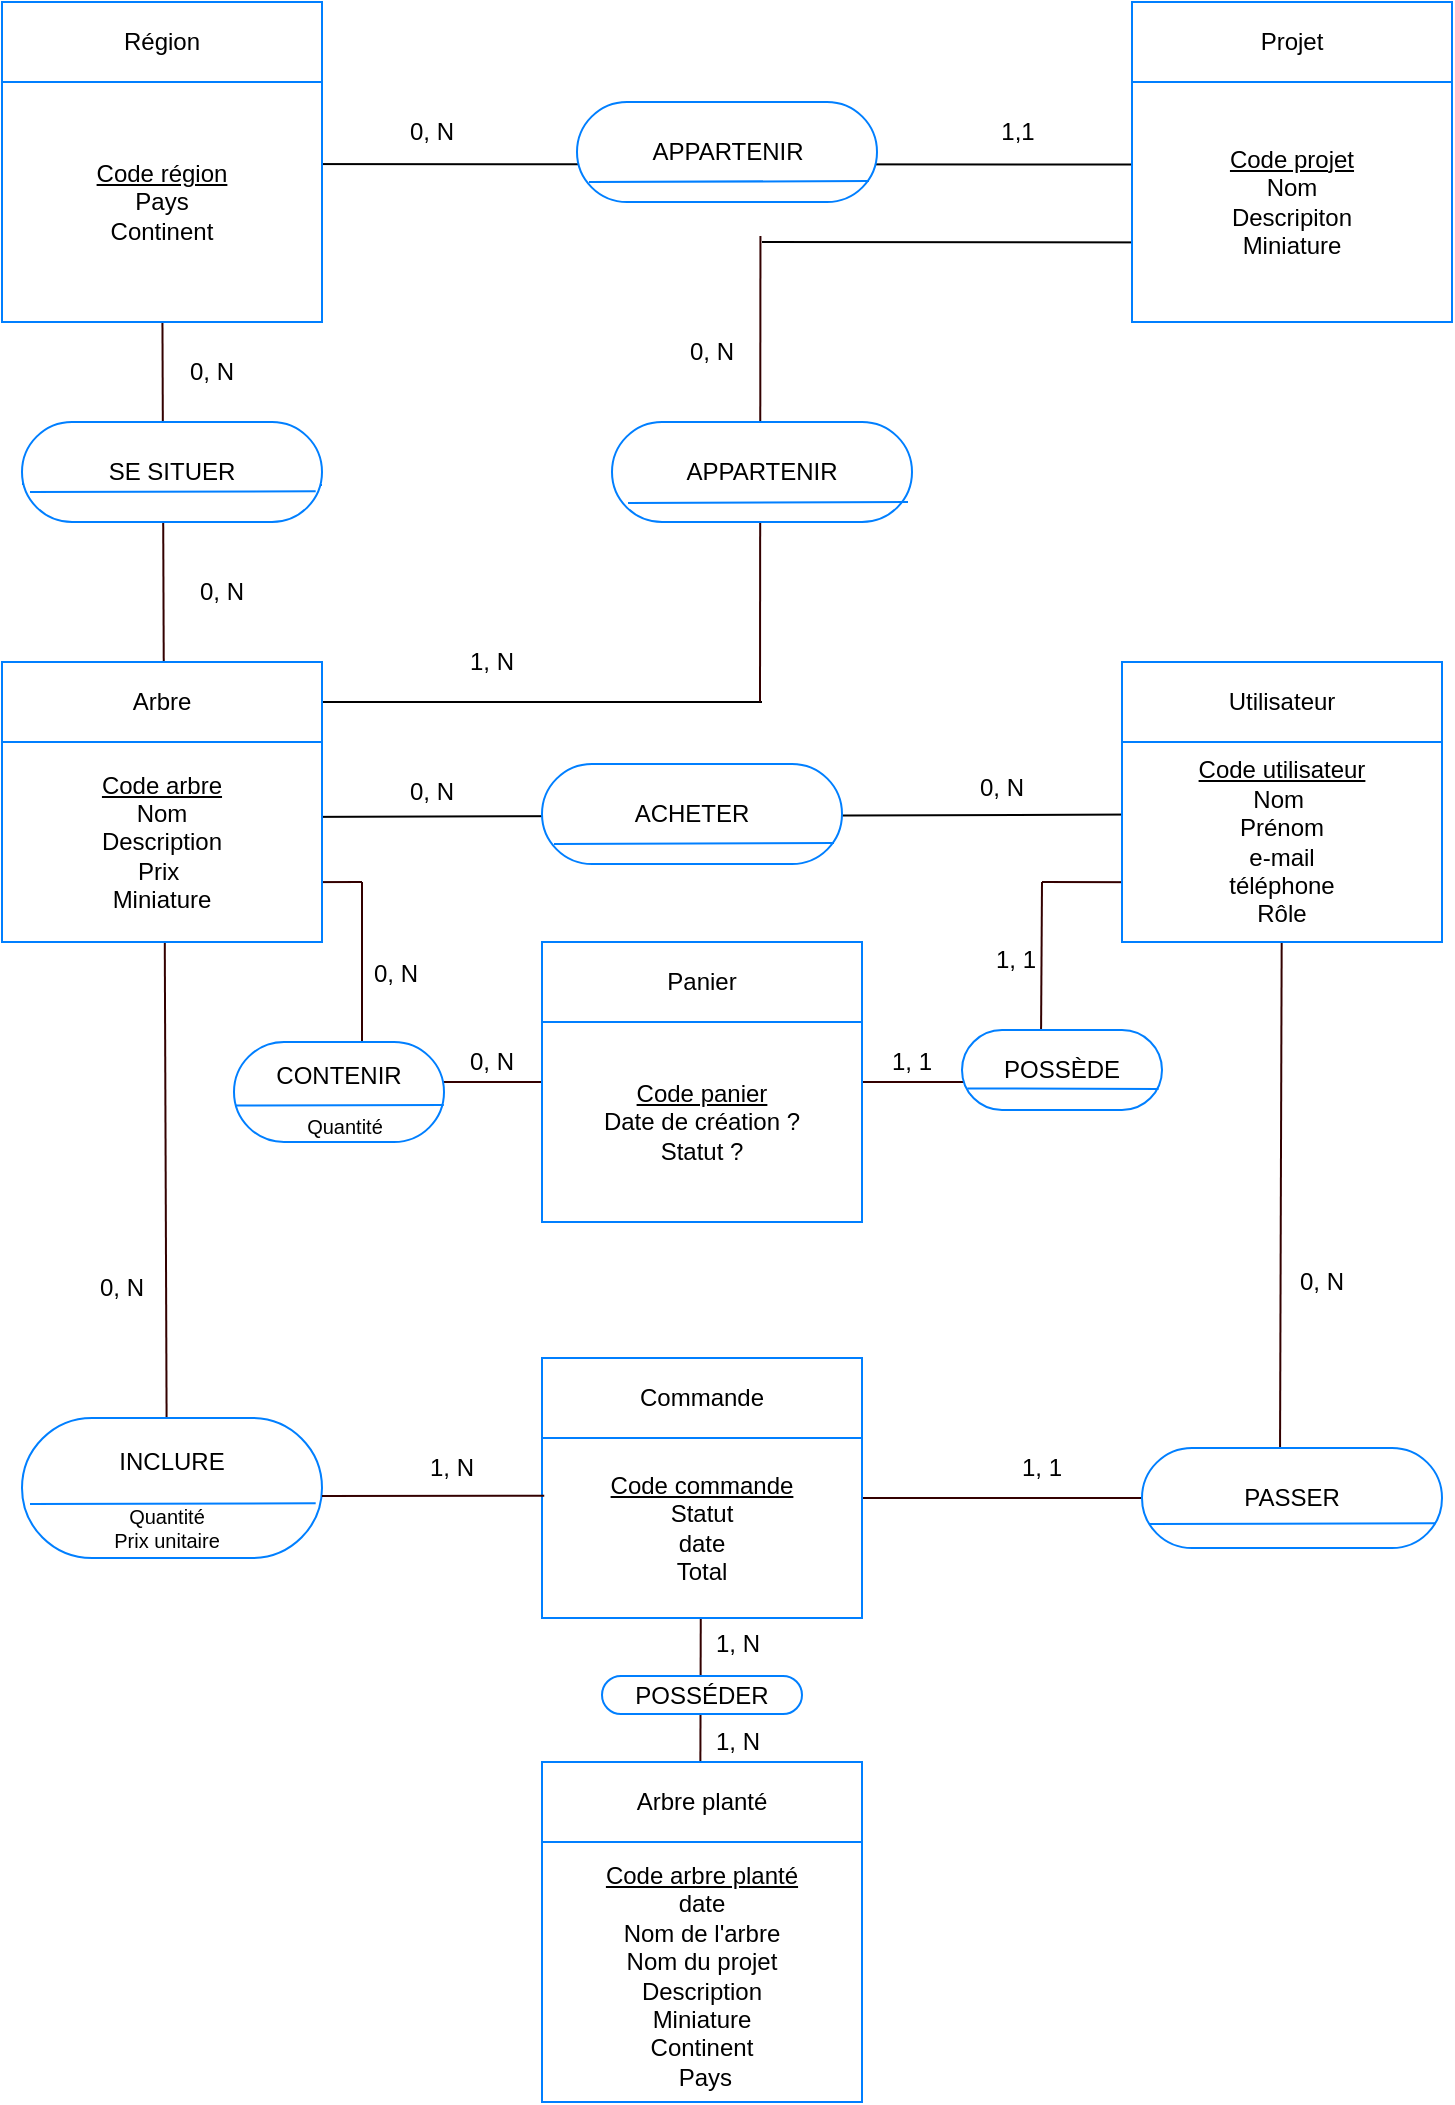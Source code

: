 <mxfile version="12.2.4" pages="1"><diagram id="wuAP7OVj4DSlteB5lkao" name="Page-1"><mxGraphModel dx="946" dy="443" grid="1" gridSize="10" guides="1" tooltips="1" connect="1" arrows="1" fold="1" page="1" pageScale="1" pageWidth="827" pageHeight="1169" math="0" shadow="0"><root><mxCell id="0"/><mxCell id="1" parent="0"/><mxCell id="103" value="" style="endArrow=none;html=1;exitX=-0.019;exitY=0.344;exitDx=0;exitDy=0;exitPerimeter=0;" parent="1" edge="1"><mxGeometry width="50" height="50" relative="1" as="geometry"><mxPoint x="652.96" y="200.28" as="sourcePoint"/><mxPoint x="420" y="200" as="targetPoint"/></mxGeometry></mxCell><mxCell id="101" value="" style="endArrow=none;html=1;" parent="1" edge="1"><mxGeometry width="50" height="50" relative="1" as="geometry"><mxPoint x="420" y="430" as="sourcePoint"/><mxPoint x="70" y="430" as="targetPoint"/></mxGeometry></mxCell><mxCell id="98" value="" style="endArrow=none;html=1;entryX=0.875;entryY=0.375;entryDx=0;entryDy=0;entryPerimeter=0;exitX=-0.019;exitY=0.344;exitDx=0;exitDy=0;exitPerimeter=0;" parent="1" edge="1"><mxGeometry width="50" height="50" relative="1" as="geometry"><mxPoint x="641.96" y="161.28" as="sourcePoint"/><mxPoint x="111.5" y="161" as="targetPoint"/></mxGeometry></mxCell><mxCell id="28" value="" style="endArrow=none;html=1;strokeColor=#330000;labelBorderColor=#330000;exitX=0.5;exitY=0.333;exitDx=0;exitDy=0;exitPerimeter=0;" parent="1" source="25" edge="1"><mxGeometry width="50" height="50" relative="1" as="geometry"><mxPoint x="480" y="828" as="sourcePoint"/><mxPoint x="680" y="828" as="targetPoint"/></mxGeometry></mxCell><mxCell id="92" value="" style="endArrow=none;html=1;strokeColor=#330000;entryX=0.395;entryY=0.15;entryDx=0;entryDy=0;entryPerimeter=0;" parent="1" edge="1"><mxGeometry width="50" height="50" relative="1" as="geometry"><mxPoint x="389.5" y="843" as="sourcePoint"/><mxPoint x="389" y="1033" as="targetPoint"/><Array as="points"/></mxGeometry></mxCell><mxCell id="78" value="" style="endArrow=none;html=1;strokeColor=#330000;entryX=1;entryY=0.75;entryDx=0;entryDy=0;" parent="1" edge="1"><mxGeometry width="50" height="50" relative="1" as="geometry"><mxPoint x="220" y="520" as="sourcePoint"/><mxPoint x="220" y="642.25" as="targetPoint"/><Array as="points"/></mxGeometry></mxCell><mxCell id="80" value="" style="endArrow=none;html=1;strokeColor=#330000;" parent="1" edge="1"><mxGeometry width="50" height="50" relative="1" as="geometry"><mxPoint x="220" y="520" as="sourcePoint"/><mxPoint x="54" y="520.5" as="targetPoint"/><Array as="points"/></mxGeometry></mxCell><mxCell id="81" value="" style="endArrow=none;html=1;strokeColor=#330000;entryX=0.395;entryY=0.15;entryDx=0;entryDy=0;entryPerimeter=0;" parent="1" target="74" edge="1"><mxGeometry width="50" height="50" relative="1" as="geometry"><mxPoint x="560" y="520" as="sourcePoint"/><mxPoint x="559.5" y="704.0" as="targetPoint"/><Array as="points"/></mxGeometry></mxCell><mxCell id="79" value="" style="endArrow=none;html=1;strokeColor=#330000;" parent="1" edge="1"><mxGeometry width="50" height="50" relative="1" as="geometry"><mxPoint x="750.5" y="520.5" as="sourcePoint"/><mxPoint x="560" y="520" as="targetPoint"/><Array as="points"/></mxGeometry></mxCell><mxCell id="35" value="" style="endArrow=none;html=1;strokeColor=#330000;labelBorderColor=#330000;exitX=0.46;exitY=0.1;exitDx=0;exitDy=0;exitPerimeter=0;" parent="1" source="29" target="10" edge="1"><mxGeometry width="50" height="50" relative="1" as="geometry"><mxPoint x="679" y="704" as="sourcePoint"/><mxPoint x="679" y="610" as="targetPoint"/></mxGeometry></mxCell><mxCell id="34" value="" style="endArrow=none;html=1;strokeColor=#330000;labelBorderColor=#330000;" parent="1" source="85" target="41" edge="1"><mxGeometry width="50" height="50" relative="1" as="geometry"><mxPoint x="121" y="975" as="sourcePoint"/><mxPoint x="240" y="704" as="targetPoint"/></mxGeometry></mxCell><mxCell id="14" value="" style="endArrow=none;html=1;entryX=0.875;entryY=0.375;entryDx=0;entryDy=0;entryPerimeter=0;exitX=0.044;exitY=0.363;exitDx=0;exitDy=0;exitPerimeter=0;" parent="1" source="10" target="8" edge="1"><mxGeometry width="50" height="50" relative="1" as="geometry"><mxPoint x="310" y="510" as="sourcePoint"/><mxPoint x="200" y="505" as="targetPoint"/></mxGeometry></mxCell><mxCell id="60" value="" style="endArrow=none;html=1;strokeColor=#330000;" parent="1" edge="1"><mxGeometry width="50" height="50" relative="1" as="geometry"><mxPoint x="180" y="620" as="sourcePoint"/><mxPoint x="540" y="620" as="targetPoint"/></mxGeometry></mxCell><mxCell id="7" value="Arbre" style="rounded=0;whiteSpace=wrap;html=1;strokeColor=#007FFF;" parent="1" vertex="1"><mxGeometry x="40" y="410" width="160" height="40" as="geometry"/></mxCell><mxCell id="8" value="&lt;u&gt;Code arbre&lt;br&gt;&lt;/u&gt;Nom&lt;br&gt;Description&lt;br&gt;Prix&amp;nbsp;&lt;br&gt;Miniature" style="rounded=0;whiteSpace=wrap;html=1;strokeColor=#007FFF;" parent="1" vertex="1"><mxGeometry x="40" y="450" width="160" height="100" as="geometry"/></mxCell><mxCell id="9" value="Utilisateur" style="rounded=0;whiteSpace=wrap;html=1;strokeColor=#007FFF;" parent="1" vertex="1"><mxGeometry x="600" y="410" width="160" height="40" as="geometry"/></mxCell><mxCell id="10" value="&lt;u&gt;Code utilisateur&lt;br&gt;&lt;/u&gt;Nom&amp;nbsp;&lt;br&gt;Prénom&lt;br&gt;e-mail&lt;br&gt;téléphone&lt;br&gt;Rôle" style="rounded=0;whiteSpace=wrap;html=1;strokeColor=#007FFF;" parent="1" vertex="1"><mxGeometry x="600" y="450" width="160" height="100" as="geometry"/></mxCell><mxCell id="13" value="ACHETER" style="rounded=1;whiteSpace=wrap;html=1;arcSize=50;strokeColor=#007FFF;" parent="1" vertex="1"><mxGeometry x="310" y="461" width="150" height="50" as="geometry"/></mxCell><mxCell id="16" value="" style="endArrow=none;html=1;entryX=1;entryY=0.75;entryDx=0;entryDy=0;strokeColor=#007FFF;" parent="1" edge="1"><mxGeometry width="50" height="50" relative="1" as="geometry"><mxPoint x="316" y="501" as="sourcePoint"/><mxPoint x="456" y="500.5" as="targetPoint"/></mxGeometry></mxCell><mxCell id="18" value="0, N" style="rounded=0;whiteSpace=wrap;html=1;labelBorderColor=none;strokeColor=none;fillColor=none;" parent="1" vertex="1"><mxGeometry x="520" y="463" width="40" height="20" as="geometry"/></mxCell><mxCell id="21" value="0, N" style="rounded=0;whiteSpace=wrap;html=1;labelBorderColor=none;strokeColor=none;fillColor=none;" parent="1" vertex="1"><mxGeometry x="230" y="460" width="50" height="30" as="geometry"/></mxCell><mxCell id="25" value="&lt;u&gt;Code commande&lt;br&gt;&lt;/u&gt;Statut&lt;br&gt;date&lt;br&gt;Total" style="rounded=0;whiteSpace=wrap;html=1;strokeColor=#007FFF;" parent="1" vertex="1"><mxGeometry x="310" y="798" width="160" height="90" as="geometry"/></mxCell><mxCell id="26" value="Commande" style="rounded=0;whiteSpace=wrap;html=1;strokeColor=#007FFF;" parent="1" vertex="1"><mxGeometry x="310" y="758" width="160" height="40" as="geometry"/></mxCell><mxCell id="29" value="PASSER" style="rounded=1;whiteSpace=wrap;html=1;arcSize=50;strokeColor=#007FFF;" parent="1" vertex="1"><mxGeometry x="610" y="803" width="150" height="50" as="geometry"/></mxCell><mxCell id="30" value="" style="endArrow=none;html=1;strokeColor=#007FFF;entryX=0.979;entryY=0.753;entryDx=0;entryDy=0;entryPerimeter=0;" parent="1" target="29" edge="1"><mxGeometry width="50" height="50" relative="1" as="geometry"><mxPoint x="614" y="841" as="sourcePoint"/><mxPoint x="744" y="841" as="targetPoint"/></mxGeometry></mxCell><mxCell id="31" value="INCLURE" style="rounded=1;whiteSpace=wrap;html=1;arcSize=50;strokeColor=#007FFF;labelPosition=center;verticalLabelPosition=top;align=center;verticalAlign=bottom;spacing=0;spacingTop=0;spacingBottom=-29;" parent="1" vertex="1"><mxGeometry x="50" y="788" width="150" height="70" as="geometry"/></mxCell><mxCell id="33" value="" style="endArrow=none;html=1;strokeColor=#330000;labelBorderColor=#330000;entryX=0.007;entryY=0.321;entryDx=0;entryDy=0;entryPerimeter=0;" parent="1" target="25" edge="1"><mxGeometry width="50" height="50" relative="1" as="geometry"><mxPoint x="200" y="827" as="sourcePoint"/><mxPoint x="230" y="748" as="targetPoint"/><Array as="points"/></mxGeometry></mxCell><mxCell id="36" value="1, 1" style="rounded=0;whiteSpace=wrap;html=1;labelBorderColor=none;strokeColor=none;fillColor=none;" parent="1" vertex="1"><mxGeometry x="525" y="803" width="70" height="20" as="geometry"/></mxCell><mxCell id="37" value="0, N" style="rounded=0;whiteSpace=wrap;html=1;labelBorderColor=none;strokeColor=none;fillColor=none;" parent="1" vertex="1"><mxGeometry x="640" y="690" width="120" height="60" as="geometry"/></mxCell><mxCell id="38" value="0, N" style="rounded=0;whiteSpace=wrap;html=1;labelBorderColor=none;strokeColor=none;fillColor=none;" parent="1" vertex="1"><mxGeometry x="40" y="692.5" width="120" height="60" as="geometry"/></mxCell><mxCell id="39" value="1, N" style="rounded=0;whiteSpace=wrap;html=1;labelBorderColor=none;strokeColor=none;fillColor=none;" parent="1" vertex="1"><mxGeometry x="250" y="803" width="30" height="20" as="geometry"/></mxCell><mxCell id="40" value="Région" style="rounded=0;whiteSpace=wrap;html=1;strokeColor=#007FFF;" parent="1" vertex="1"><mxGeometry x="40" y="80" width="160" height="40" as="geometry"/></mxCell><mxCell id="41" value="&lt;u&gt;Code région&lt;br&gt;&lt;/u&gt;Pays&lt;br&gt;Continent&lt;br&gt;" style="rounded=0;whiteSpace=wrap;html=1;strokeColor=#007FFF;" parent="1" vertex="1"><mxGeometry x="40" y="120" width="160" height="120" as="geometry"/></mxCell><mxCell id="42" value="" style="endArrow=none;html=1;entryX=1;entryY=0.75;entryDx=0;entryDy=0;strokeColor=#007FFF;" parent="1" edge="1"><mxGeometry width="50" height="50" relative="1" as="geometry"><mxPoint x="50" y="321" as="sourcePoint"/><mxPoint x="200" y="321.5" as="targetPoint"/></mxGeometry></mxCell><mxCell id="43" value="SE SITUER" style="rounded=1;whiteSpace=wrap;html=1;arcSize=50;strokeColor=#007FFF;" parent="1" vertex="1"><mxGeometry x="50" y="290" width="150" height="50" as="geometry"/></mxCell><mxCell id="46" value="0, N" style="rounded=0;whiteSpace=wrap;html=1;labelBorderColor=none;strokeColor=none;fillColor=none;" parent="1" vertex="1"><mxGeometry x="125" y="255" width="40" height="20" as="geometry"/></mxCell><mxCell id="47" value="0, N" style="rounded=0;whiteSpace=wrap;html=1;labelBorderColor=none;strokeColor=none;fillColor=none;" parent="1" vertex="1"><mxGeometry x="130" y="365" width="40" height="20" as="geometry"/></mxCell><mxCell id="49" value="Panier" style="rounded=0;whiteSpace=wrap;html=1;strokeColor=#007FFF;" parent="1" vertex="1"><mxGeometry x="310" y="550" width="160" height="40" as="geometry"/></mxCell><mxCell id="50" value="&lt;u&gt;Code panier&lt;br&gt;&lt;/u&gt;Date de création ?&lt;br&gt;Statut ?" style="rounded=0;whiteSpace=wrap;html=1;strokeColor=#007FFF;" parent="1" vertex="1"><mxGeometry x="310" y="590" width="160" height="100" as="geometry"/></mxCell><mxCell id="56" value="CONTENIR" style="rounded=1;whiteSpace=wrap;html=1;arcSize=50;strokeColor=#007FFF;spacingBottom=16;" parent="1" vertex="1"><mxGeometry x="156" y="600" width="105" height="50" as="geometry"/></mxCell><mxCell id="55" value="" style="endArrow=none;html=1;strokeColor=#007FFF;exitX=0.006;exitY=0.636;exitDx=0;exitDy=0;entryX=0.999;entryY=0.631;entryDx=0;entryDy=0;entryPerimeter=0;exitPerimeter=0;" parent="1" source="56" target="56" edge="1"><mxGeometry width="50" height="50" relative="1" as="geometry"><mxPoint x="160.88" y="630.304" as="sourcePoint"/><mxPoint x="272.144" y="631.144" as="targetPoint"/></mxGeometry></mxCell><mxCell id="62" value="0, N" style="rounded=0;whiteSpace=wrap;html=1;labelBorderColor=none;strokeColor=none;fillColor=none;" parent="1" vertex="1"><mxGeometry x="270" y="605" width="30" height="10" as="geometry"/></mxCell><mxCell id="63" value="0, N" style="rounded=0;whiteSpace=wrap;html=1;labelBorderColor=none;strokeColor=none;fillColor=none;" parent="1" vertex="1"><mxGeometry x="222" y="560" width="30" height="12" as="geometry"/></mxCell><mxCell id="67" value="1, 1" style="rounded=0;whiteSpace=wrap;html=1;labelBorderColor=none;strokeColor=none;fillColor=none;" parent="1" vertex="1"><mxGeometry x="480" y="610" width="30" as="geometry"/></mxCell><mxCell id="68" value="1, 1" style="rounded=0;whiteSpace=wrap;html=1;labelBorderColor=none;strokeColor=none;fillColor=none;" parent="1" vertex="1"><mxGeometry x="522" y="559" width="50" as="geometry"/></mxCell><mxCell id="73" value="" style="endArrow=none;html=1;strokeColor=#007FFF;exitX=0.04;exitY=0.809;exitDx=0;exitDy=0;entryX=0.952;entryY=0.824;entryDx=0;entryDy=0;entryPerimeter=0;exitPerimeter=0;" parent="1" source="74" target="74" edge="1"><mxGeometry width="50" height="50" relative="1" as="geometry"><mxPoint x="450" y="728.0" as="sourcePoint"/><mxPoint x="530" y="730" as="targetPoint"/></mxGeometry></mxCell><mxCell id="74" value="POSSÈDE" style="rounded=1;whiteSpace=wrap;html=1;arcSize=50;strokeColor=#007FFF;" parent="1" vertex="1"><mxGeometry x="520" y="594" width="100" height="40" as="geometry"/></mxCell><mxCell id="75" value="" style="endArrow=none;html=1;strokeColor=#007FFF;exitX=0.027;exitY=0.731;exitDx=0;exitDy=0;exitPerimeter=0;entryX=0.983;entryY=0.737;entryDx=0;entryDy=0;entryPerimeter=0;" parent="1" source="74" target="74" edge="1"><mxGeometry width="50" height="50" relative="1" as="geometry"><mxPoint x="524" y="623.36" as="sourcePoint"/><mxPoint x="615" y="624" as="targetPoint"/></mxGeometry></mxCell><mxCell id="76" value="" style="endArrow=none;html=1;strokeColor=#007FFF;entryX=0.979;entryY=0.753;entryDx=0;entryDy=0;entryPerimeter=0;" parent="1" edge="1"><mxGeometry width="50" height="50" relative="1" as="geometry"><mxPoint x="54" y="831" as="sourcePoint"/><mxPoint x="196.85" y="830.65" as="targetPoint"/></mxGeometry></mxCell><mxCell id="77" value="" style="endArrow=none;html=1;strokeColor=#007FFF;entryX=0.979;entryY=0.753;entryDx=0;entryDy=0;entryPerimeter=0;" parent="1" edge="1"><mxGeometry width="50" height="50" relative="1" as="geometry"><mxPoint x="54" y="325" as="sourcePoint"/><mxPoint x="196.85" y="324.65" as="targetPoint"/></mxGeometry></mxCell><mxCell id="85" value="Quantité&lt;br style=&quot;font-size: 10px;&quot;&gt;Prix unitaire" style="rounded=0;whiteSpace=wrap;html=1;strokeColor=none;fillColor=none;fontSize=10;" parent="1" vertex="1"><mxGeometry x="75" y="828" width="95" height="30" as="geometry"/></mxCell><mxCell id="87" value="Arbre planté" style="rounded=0;whiteSpace=wrap;html=1;strokeColor=#007FFF;" parent="1" vertex="1"><mxGeometry x="310" y="960" width="160" height="40" as="geometry"/></mxCell><mxCell id="88" value="&lt;u&gt;Code arbre planté&lt;br&gt;&lt;/u&gt;date&lt;br&gt;Nom de l'arbre&lt;br&gt;Nom du projet&lt;br&gt;Description&lt;br&gt;Miniature&lt;br&gt;Continent&lt;br&gt;&amp;nbsp;Pays" style="rounded=0;whiteSpace=wrap;html=1;strokeColor=#007FFF;spacing=0;spacingBottom=-4;" parent="1" vertex="1"><mxGeometry x="310" y="1000" width="160" height="130" as="geometry"/></mxCell><mxCell id="89" value="Quantité&lt;br style=&quot;font-size: 10px&quot;&gt;" style="rounded=0;whiteSpace=wrap;html=1;strokeColor=none;fillColor=none;fontSize=10;" parent="1" vertex="1"><mxGeometry x="178.5" y="634" width="65" height="15" as="geometry"/></mxCell><mxCell id="90" value="" style="endArrow=none;html=1;strokeColor=#007FFF;exitX=0.027;exitY=0.731;exitDx=0;exitDy=0;exitPerimeter=0;entryX=0.983;entryY=0.737;entryDx=0;entryDy=0;entryPerimeter=0;" parent="1" source="91" target="91" edge="1"><mxGeometry width="50" height="50" relative="1" as="geometry"><mxPoint x="354" y="1003.36" as="sourcePoint"/><mxPoint x="445" y="1004" as="targetPoint"/></mxGeometry></mxCell><mxCell id="91" value="POSSÉDER" style="rounded=1;whiteSpace=wrap;html=1;arcSize=50;strokeColor=#007FFF;" parent="1" vertex="1"><mxGeometry x="340" y="917" width="100" height="19" as="geometry"/></mxCell><mxCell id="94" value="1, N" style="rounded=0;whiteSpace=wrap;html=1;labelBorderColor=none;strokeColor=none;fillColor=none;" parent="1" vertex="1"><mxGeometry x="372.5" y="940" width="70" height="20" as="geometry"/></mxCell><mxCell id="95" value="1, N" style="rounded=0;whiteSpace=wrap;html=1;labelBorderColor=none;strokeColor=none;fillColor=none;" parent="1" vertex="1"><mxGeometry x="372.5" y="891" width="70" height="20" as="geometry"/></mxCell><mxCell id="96" value="Projet" style="rounded=0;whiteSpace=wrap;html=1;strokeColor=#007FFF;" parent="1" vertex="1"><mxGeometry x="605" y="80" width="160" height="40" as="geometry"/></mxCell><mxCell id="97" value="&lt;u&gt;Code projet&lt;br&gt;&lt;/u&gt;Nom&lt;br&gt;Descripiton&lt;br&gt;Miniature" style="rounded=0;whiteSpace=wrap;html=1;strokeColor=#007FFF;" parent="1" vertex="1"><mxGeometry x="605" y="120" width="160" height="120" as="geometry"/></mxCell><mxCell id="99" value="APPARTENIR" style="rounded=1;whiteSpace=wrap;html=1;arcSize=50;strokeColor=#007FFF;" parent="1" vertex="1"><mxGeometry x="327.5" y="130" width="150" height="50" as="geometry"/></mxCell><mxCell id="100" value="" style="endArrow=none;html=1;entryX=1;entryY=0.75;entryDx=0;entryDy=0;strokeColor=#007FFF;" parent="1" edge="1"><mxGeometry width="50" height="50" relative="1" as="geometry"><mxPoint x="333.5" y="170" as="sourcePoint"/><mxPoint x="473.5" y="169.5" as="targetPoint"/></mxGeometry></mxCell><mxCell id="102" value="" style="endArrow=none;html=1;strokeColor=#330000;labelBorderColor=#330000;" parent="1" edge="1"><mxGeometry width="50" height="50" relative="1" as="geometry"><mxPoint x="419" y="430" as="sourcePoint"/><mxPoint x="419.226" y="197" as="targetPoint"/></mxGeometry></mxCell><mxCell id="105" value="APPARTENIR" style="rounded=1;whiteSpace=wrap;html=1;arcSize=50;strokeColor=#007FFF;" parent="1" vertex="1"><mxGeometry x="345" y="290" width="150" height="50" as="geometry"/></mxCell><mxCell id="106" value="1, N" style="rounded=0;whiteSpace=wrap;html=1;labelBorderColor=none;strokeColor=none;fillColor=none;" parent="1" vertex="1"><mxGeometry x="270" y="400" width="30" height="20" as="geometry"/></mxCell><mxCell id="107" value="0, N" style="rounded=0;whiteSpace=wrap;html=1;labelBorderColor=none;strokeColor=none;fillColor=none;" parent="1" vertex="1"><mxGeometry x="380" y="245" width="30" height="20" as="geometry"/></mxCell><mxCell id="108" value="1,1" style="rounded=0;whiteSpace=wrap;html=1;labelBorderColor=none;strokeColor=none;fillColor=none;" parent="1" vertex="1"><mxGeometry x="532.5" y="135" width="30" height="20" as="geometry"/></mxCell><mxCell id="109" value="0, N" style="rounded=0;whiteSpace=wrap;html=1;labelBorderColor=none;strokeColor=none;fillColor=none;" parent="1" vertex="1"><mxGeometry x="240" y="135" width="30" height="20" as="geometry"/></mxCell><mxCell id="104" value="" style="endArrow=none;html=1;entryX=1;entryY=0.75;entryDx=0;entryDy=0;strokeColor=#007FFF;" parent="1" edge="1"><mxGeometry width="50" height="50" relative="1" as="geometry"><mxPoint x="353" y="330.5" as="sourcePoint"/><mxPoint x="493" y="330" as="targetPoint"/></mxGeometry></mxCell></root></mxGraphModel></diagram></mxfile>